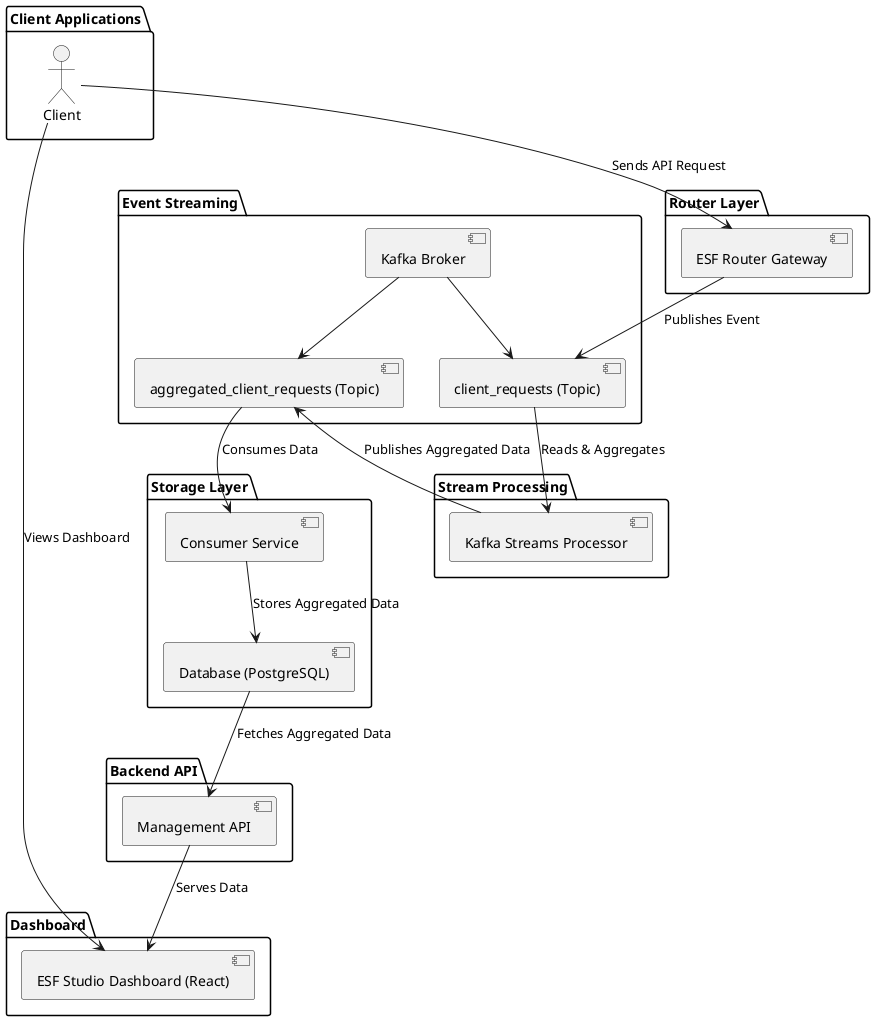 @startuml

' Define system components
package "Client Applications" {
    actor Client
}

package "Router Layer" {
    component API_Gateway as "ESF Router Gateway"
    Client --> API_Gateway : Sends API Request
}

package "Event Streaming" {
    component Kafka as "Kafka Broker"
    component ClientRequests as "client_requests (Topic)"
    component AggregatedRequests as "aggregated_client_requests (Topic)"

    API_Gateway --> ClientRequests : Publishes Event
    Kafka --> ClientRequests
    Kafka --> AggregatedRequests
}

package "Stream Processing" {
    component KafkaStreams as "Kafka Streams Processor"
    ClientRequests --> KafkaStreams : Reads & Aggregates
    KafkaStreams --> AggregatedRequests : Publishes Aggregated Data
}

package "Storage Layer" {
    component Database as "Database (PostgreSQL)"
    component ConsumerService as "Consumer Service"

    AggregatedRequests --> ConsumerService : Consumes Data
    ConsumerService --> Database : Stores Aggregated Data
}

package "Backend API" {
    component BackendAPI as "Management API"
    Database --> BackendAPI : Fetches Aggregated Data
}

package "Dashboard" {
    component Frontend as "ESF Studio Dashboard (React)"
    BackendAPI --> Frontend : Serves Data
    Client --> Frontend : Views Dashboard
}

@enduml